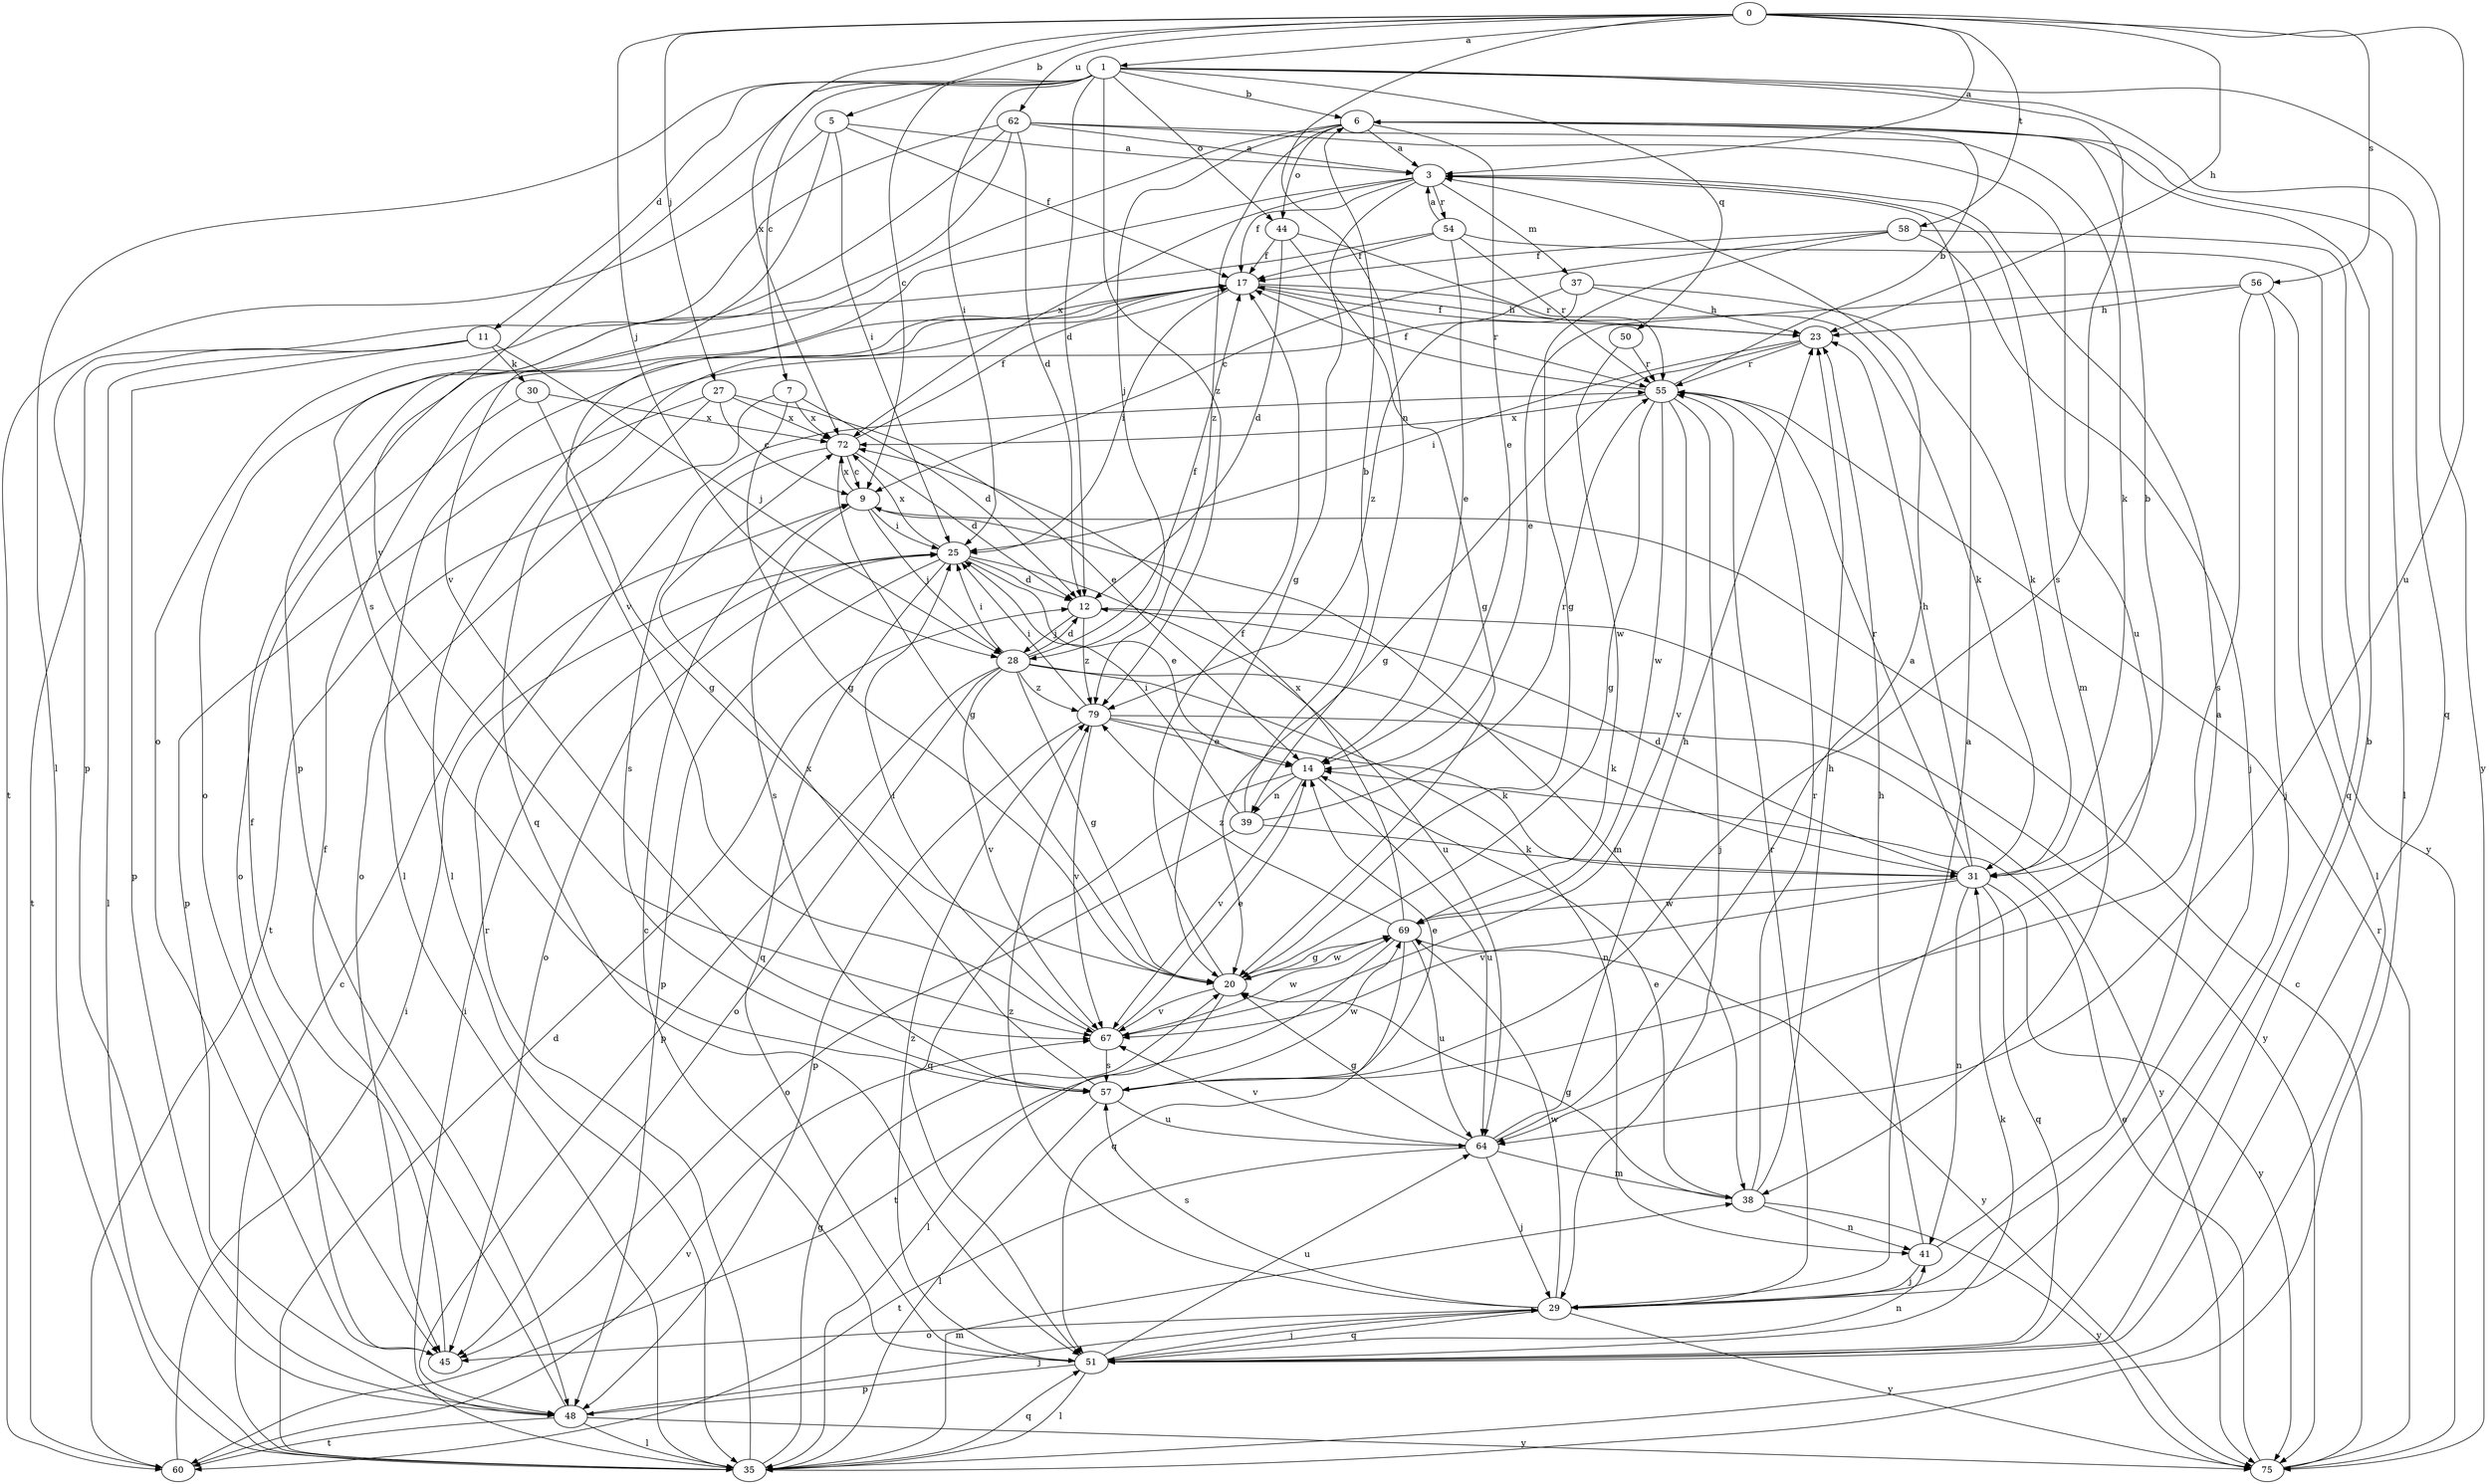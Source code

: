 strict digraph  {
0;
1;
3;
5;
6;
7;
9;
11;
12;
14;
17;
20;
23;
25;
27;
28;
29;
30;
31;
35;
37;
38;
39;
41;
44;
45;
48;
50;
51;
54;
55;
56;
57;
58;
60;
62;
64;
67;
69;
72;
75;
79;
0 -> 1  [label=a];
0 -> 3  [label=a];
0 -> 5  [label=b];
0 -> 23  [label=h];
0 -> 27  [label=j];
0 -> 28  [label=j];
0 -> 39  [label=n];
0 -> 56  [label=s];
0 -> 58  [label=t];
0 -> 62  [label=u];
0 -> 64  [label=u];
0 -> 72  [label=x];
1 -> 6  [label=b];
1 -> 7  [label=c];
1 -> 9  [label=c];
1 -> 11  [label=d];
1 -> 12  [label=d];
1 -> 25  [label=i];
1 -> 35  [label=l];
1 -> 44  [label=o];
1 -> 50  [label=q];
1 -> 51  [label=q];
1 -> 57  [label=s];
1 -> 67  [label=v];
1 -> 75  [label=y];
1 -> 79  [label=z];
3 -> 17  [label=f];
3 -> 20  [label=g];
3 -> 37  [label=m];
3 -> 38  [label=m];
3 -> 54  [label=r];
3 -> 67  [label=v];
3 -> 72  [label=x];
5 -> 3  [label=a];
5 -> 17  [label=f];
5 -> 25  [label=i];
5 -> 60  [label=t];
5 -> 67  [label=v];
6 -> 3  [label=a];
6 -> 14  [label=e];
6 -> 28  [label=j];
6 -> 35  [label=l];
6 -> 44  [label=o];
6 -> 48  [label=p];
6 -> 79  [label=z];
7 -> 12  [label=d];
7 -> 20  [label=g];
7 -> 60  [label=t];
7 -> 72  [label=x];
9 -> 25  [label=i];
9 -> 28  [label=j];
9 -> 38  [label=m];
9 -> 57  [label=s];
9 -> 72  [label=x];
11 -> 28  [label=j];
11 -> 30  [label=k];
11 -> 35  [label=l];
11 -> 48  [label=p];
11 -> 60  [label=t];
12 -> 28  [label=j];
12 -> 75  [label=y];
12 -> 79  [label=z];
14 -> 39  [label=n];
14 -> 51  [label=q];
14 -> 64  [label=u];
14 -> 67  [label=v];
17 -> 23  [label=h];
17 -> 25  [label=i];
17 -> 31  [label=k];
17 -> 35  [label=l];
17 -> 51  [label=q];
17 -> 55  [label=r];
20 -> 17  [label=f];
20 -> 35  [label=l];
20 -> 67  [label=v];
20 -> 69  [label=w];
23 -> 17  [label=f];
23 -> 20  [label=g];
23 -> 25  [label=i];
23 -> 55  [label=r];
25 -> 12  [label=d];
25 -> 14  [label=e];
25 -> 45  [label=o];
25 -> 48  [label=p];
25 -> 51  [label=q];
25 -> 64  [label=u];
25 -> 72  [label=x];
27 -> 9  [label=c];
27 -> 14  [label=e];
27 -> 45  [label=o];
27 -> 48  [label=p];
27 -> 72  [label=x];
28 -> 12  [label=d];
28 -> 17  [label=f];
28 -> 20  [label=g];
28 -> 25  [label=i];
28 -> 31  [label=k];
28 -> 41  [label=n];
28 -> 45  [label=o];
28 -> 48  [label=p];
28 -> 67  [label=v];
28 -> 79  [label=z];
29 -> 3  [label=a];
29 -> 45  [label=o];
29 -> 51  [label=q];
29 -> 55  [label=r];
29 -> 57  [label=s];
29 -> 69  [label=w];
29 -> 75  [label=y];
29 -> 79  [label=z];
30 -> 20  [label=g];
30 -> 45  [label=o];
30 -> 72  [label=x];
31 -> 6  [label=b];
31 -> 12  [label=d];
31 -> 23  [label=h];
31 -> 41  [label=n];
31 -> 51  [label=q];
31 -> 55  [label=r];
31 -> 67  [label=v];
31 -> 69  [label=w];
31 -> 75  [label=y];
35 -> 9  [label=c];
35 -> 12  [label=d];
35 -> 20  [label=g];
35 -> 25  [label=i];
35 -> 38  [label=m];
35 -> 51  [label=q];
35 -> 55  [label=r];
37 -> 23  [label=h];
37 -> 31  [label=k];
37 -> 35  [label=l];
37 -> 79  [label=z];
38 -> 14  [label=e];
38 -> 20  [label=g];
38 -> 23  [label=h];
38 -> 41  [label=n];
38 -> 55  [label=r];
38 -> 75  [label=y];
39 -> 6  [label=b];
39 -> 25  [label=i];
39 -> 31  [label=k];
39 -> 45  [label=o];
39 -> 55  [label=r];
41 -> 3  [label=a];
41 -> 23  [label=h];
41 -> 29  [label=j];
44 -> 12  [label=d];
44 -> 17  [label=f];
44 -> 20  [label=g];
44 -> 55  [label=r];
45 -> 17  [label=f];
48 -> 17  [label=f];
48 -> 29  [label=j];
48 -> 35  [label=l];
48 -> 60  [label=t];
48 -> 75  [label=y];
50 -> 55  [label=r];
50 -> 69  [label=w];
51 -> 6  [label=b];
51 -> 9  [label=c];
51 -> 29  [label=j];
51 -> 31  [label=k];
51 -> 35  [label=l];
51 -> 41  [label=n];
51 -> 48  [label=p];
51 -> 64  [label=u];
51 -> 79  [label=z];
54 -> 3  [label=a];
54 -> 14  [label=e];
54 -> 17  [label=f];
54 -> 45  [label=o];
54 -> 55  [label=r];
54 -> 75  [label=y];
55 -> 6  [label=b];
55 -> 17  [label=f];
55 -> 20  [label=g];
55 -> 29  [label=j];
55 -> 67  [label=v];
55 -> 69  [label=w];
55 -> 72  [label=x];
56 -> 14  [label=e];
56 -> 23  [label=h];
56 -> 29  [label=j];
56 -> 35  [label=l];
56 -> 57  [label=s];
57 -> 14  [label=e];
57 -> 35  [label=l];
57 -> 64  [label=u];
57 -> 69  [label=w];
57 -> 72  [label=x];
58 -> 9  [label=c];
58 -> 17  [label=f];
58 -> 20  [label=g];
58 -> 29  [label=j];
58 -> 51  [label=q];
60 -> 25  [label=i];
60 -> 67  [label=v];
62 -> 3  [label=a];
62 -> 12  [label=d];
62 -> 31  [label=k];
62 -> 45  [label=o];
62 -> 48  [label=p];
62 -> 57  [label=s];
62 -> 64  [label=u];
64 -> 3  [label=a];
64 -> 20  [label=g];
64 -> 23  [label=h];
64 -> 29  [label=j];
64 -> 38  [label=m];
64 -> 60  [label=t];
64 -> 67  [label=v];
67 -> 14  [label=e];
67 -> 25  [label=i];
67 -> 57  [label=s];
67 -> 69  [label=w];
69 -> 20  [label=g];
69 -> 51  [label=q];
69 -> 60  [label=t];
69 -> 64  [label=u];
69 -> 72  [label=x];
69 -> 75  [label=y];
69 -> 79  [label=z];
72 -> 9  [label=c];
72 -> 12  [label=d];
72 -> 17  [label=f];
72 -> 20  [label=g];
72 -> 57  [label=s];
75 -> 9  [label=c];
75 -> 14  [label=e];
75 -> 55  [label=r];
79 -> 14  [label=e];
79 -> 25  [label=i];
79 -> 31  [label=k];
79 -> 48  [label=p];
79 -> 67  [label=v];
79 -> 75  [label=y];
}
